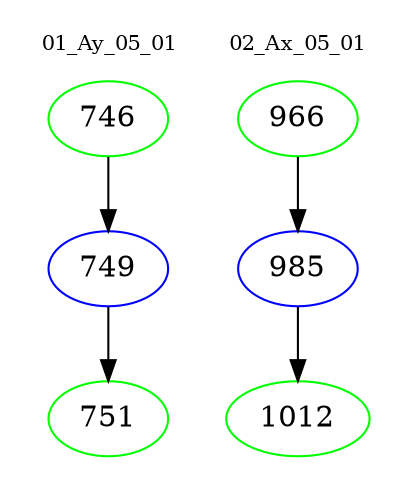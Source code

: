 digraph{
subgraph cluster_0 {
color = white
label = "01_Ay_05_01";
fontsize=10;
T0_746 [label="746", color="green"]
T0_746 -> T0_749 [color="black"]
T0_749 [label="749", color="blue"]
T0_749 -> T0_751 [color="black"]
T0_751 [label="751", color="green"]
}
subgraph cluster_1 {
color = white
label = "02_Ax_05_01";
fontsize=10;
T1_966 [label="966", color="green"]
T1_966 -> T1_985 [color="black"]
T1_985 [label="985", color="blue"]
T1_985 -> T1_1012 [color="black"]
T1_1012 [label="1012", color="green"]
}
}

